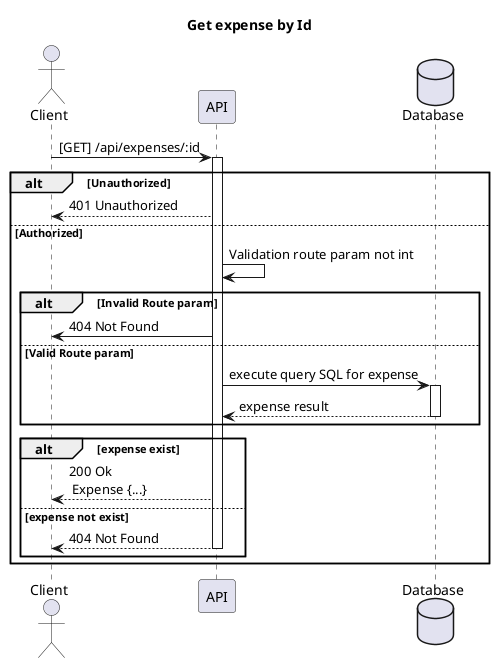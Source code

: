 @startuml

title: Get expense by Id
actor Client
participant API
database Database 

Client -> API: [GET] /api/expenses/:id
activate API
alt Unauthorized
API --> Client: 401 Unauthorized
else Authorized
API -> API: Validation route param not int
alt Invalid Route param
API -> Client: 404 Not Found
else Valid Route param
API -> Database: execute query SQL for expense
activate Database
Database --> API: expense result
deactivate Database
end
alt expense exist
API --> Client: 200 Ok \n Expense {...}
else expense not exist
API --> Client: 404 Not Found
deactivate API
end
end

@enduml
